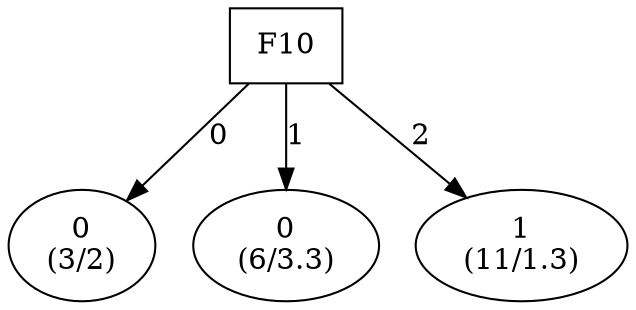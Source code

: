digraph YaDT {
n0 [ shape=box, label="F10\n"]
n0 -> n1 [label="0"]
n1 [ shape=ellipse, label="0\n(3/2)"]
n0 -> n2 [label="1"]
n2 [ shape=ellipse, label="0\n(6/3.3)"]
n0 -> n3 [label="2"]
n3 [ shape=ellipse, label="1\n(11/1.3)"]
}
